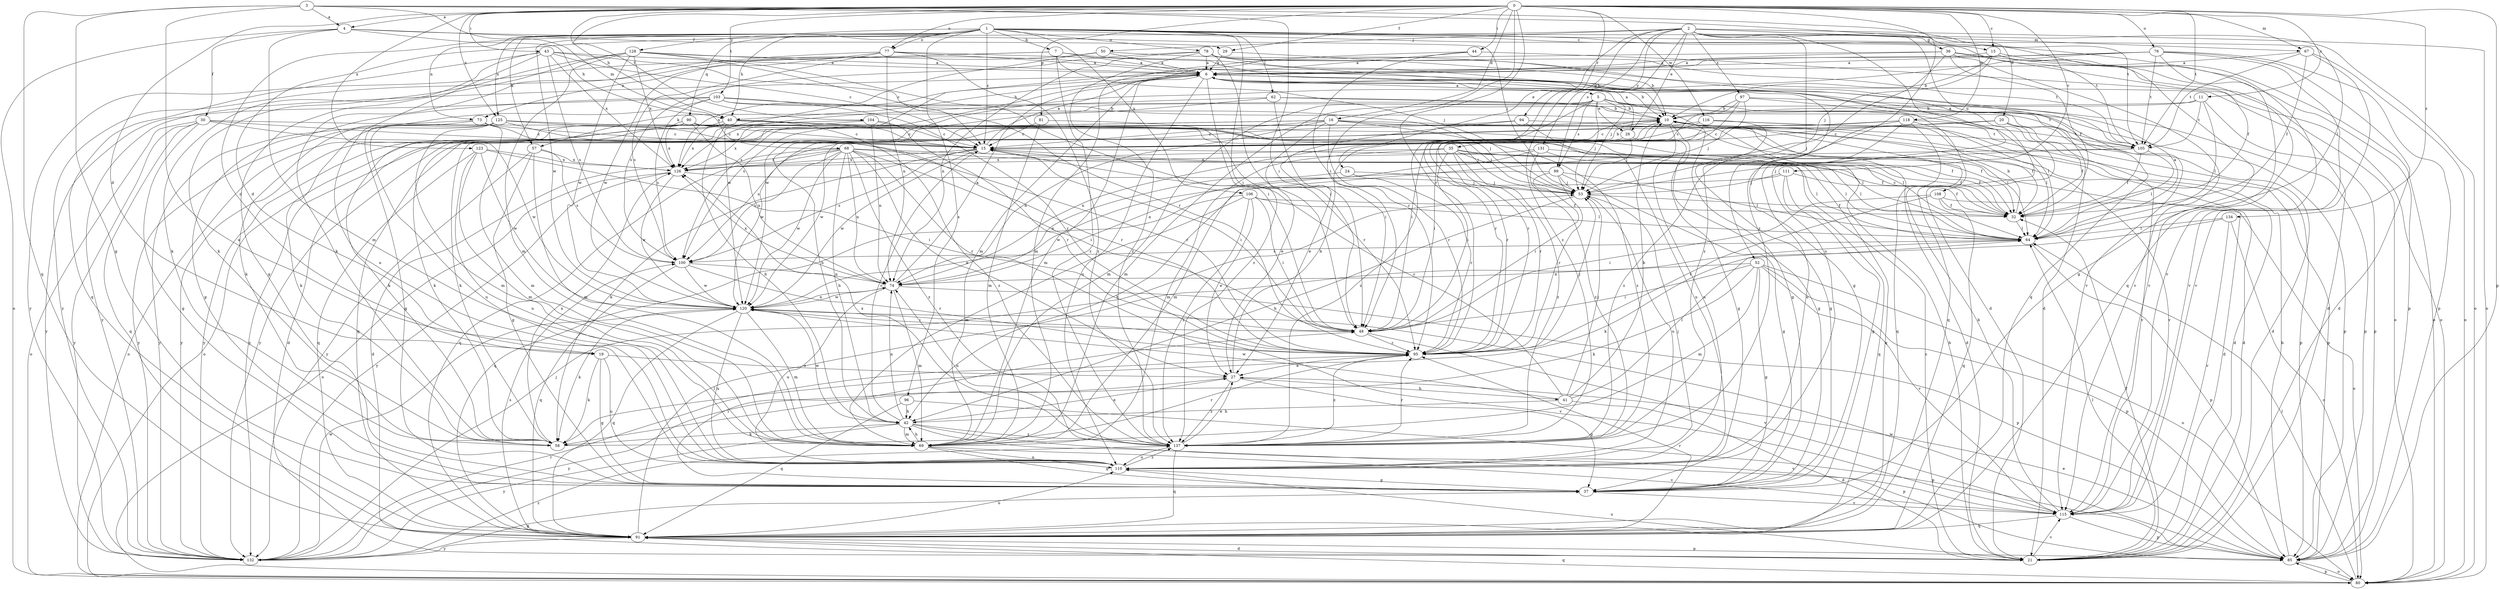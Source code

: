 strict digraph  {
0;
1;
2;
3;
4;
5;
6;
7;
10;
11;
13;
15;
16;
19;
20;
21;
24;
26;
27;
29;
30;
32;
35;
36;
37;
40;
41;
42;
43;
44;
48;
50;
52;
53;
57;
58;
62;
64;
67;
68;
69;
73;
74;
76;
77;
78;
80;
81;
85;
90;
91;
94;
95;
96;
97;
99;
100;
103;
104;
105;
106;
108;
110;
111;
115;
116;
118;
120;
123;
125;
126;
128;
131;
132;
134;
137;
0 -> 4  [label=a];
0 -> 11  [label=c];
0 -> 13  [label=c];
0 -> 16  [label=d];
0 -> 19  [label=d];
0 -> 29  [label=f];
0 -> 40  [label=h];
0 -> 43  [label=i];
0 -> 44  [label=i];
0 -> 48  [label=i];
0 -> 67  [label=m];
0 -> 76  [label=o];
0 -> 77  [label=o];
0 -> 81  [label=p];
0 -> 85  [label=p];
0 -> 94  [label=r];
0 -> 95  [label=r];
0 -> 103  [label=t];
0 -> 104  [label=t];
0 -> 105  [label=t];
0 -> 111  [label=v];
0 -> 116  [label=w];
0 -> 118  [label=w];
0 -> 123  [label=x];
0 -> 125  [label=x];
0 -> 134  [label=z];
0 -> 137  [label=z];
1 -> 7  [label=b];
1 -> 13  [label=c];
1 -> 15  [label=c];
1 -> 19  [label=d];
1 -> 40  [label=h];
1 -> 48  [label=i];
1 -> 57  [label=k];
1 -> 62  [label=l];
1 -> 64  [label=l];
1 -> 73  [label=n];
1 -> 77  [label=o];
1 -> 78  [label=o];
1 -> 80  [label=o];
1 -> 90  [label=q];
1 -> 96  [label=s];
1 -> 105  [label=t];
1 -> 106  [label=u];
1 -> 115  [label=v];
1 -> 120  [label=w];
1 -> 125  [label=x];
1 -> 128  [label=y];
2 -> 19  [label=d];
2 -> 24  [label=e];
2 -> 26  [label=e];
2 -> 35  [label=g];
2 -> 36  [label=g];
2 -> 50  [label=j];
2 -> 52  [label=j];
2 -> 67  [label=m];
2 -> 80  [label=o];
2 -> 91  [label=q];
2 -> 97  [label=s];
2 -> 99  [label=s];
2 -> 108  [label=u];
2 -> 110  [label=u];
2 -> 131  [label=y];
2 -> 137  [label=z];
3 -> 4  [label=a];
3 -> 20  [label=d];
3 -> 37  [label=g];
3 -> 48  [label=i];
3 -> 68  [label=m];
3 -> 91  [label=q];
3 -> 105  [label=t];
3 -> 110  [label=u];
4 -> 29  [label=f];
4 -> 30  [label=f];
4 -> 40  [label=h];
4 -> 53  [label=j];
4 -> 69  [label=m];
4 -> 80  [label=o];
5 -> 10  [label=b];
5 -> 21  [label=d];
5 -> 26  [label=e];
5 -> 37  [label=g];
5 -> 53  [label=j];
5 -> 57  [label=k];
5 -> 64  [label=l];
5 -> 69  [label=m];
5 -> 95  [label=r];
5 -> 99  [label=s];
6 -> 5  [label=a];
6 -> 10  [label=b];
6 -> 37  [label=g];
6 -> 40  [label=h];
6 -> 53  [label=j];
6 -> 69  [label=m];
6 -> 100  [label=s];
6 -> 110  [label=u];
6 -> 126  [label=x];
6 -> 132  [label=y];
6 -> 137  [label=z];
7 -> 6  [label=a];
7 -> 10  [label=b];
7 -> 53  [label=j];
7 -> 73  [label=n];
7 -> 132  [label=y];
7 -> 137  [label=z];
10 -> 15  [label=c];
10 -> 21  [label=d];
10 -> 37  [label=g];
10 -> 58  [label=k];
10 -> 91  [label=q];
10 -> 105  [label=t];
10 -> 110  [label=u];
10 -> 132  [label=y];
10 -> 137  [label=z];
11 -> 10  [label=b];
11 -> 64  [label=l];
11 -> 69  [label=m];
11 -> 85  [label=p];
11 -> 105  [label=t];
13 -> 6  [label=a];
13 -> 10  [label=b];
13 -> 53  [label=j];
13 -> 80  [label=o];
13 -> 85  [label=p];
13 -> 115  [label=v];
15 -> 6  [label=a];
15 -> 10  [label=b];
15 -> 48  [label=i];
15 -> 58  [label=k];
15 -> 64  [label=l];
15 -> 100  [label=s];
15 -> 120  [label=w];
15 -> 126  [label=x];
16 -> 15  [label=c];
16 -> 21  [label=d];
16 -> 27  [label=e];
16 -> 58  [label=k];
16 -> 64  [label=l];
16 -> 74  [label=n];
16 -> 95  [label=r];
16 -> 115  [label=v];
16 -> 132  [label=y];
16 -> 137  [label=z];
19 -> 27  [label=e];
19 -> 37  [label=g];
19 -> 58  [label=k];
19 -> 110  [label=u];
20 -> 15  [label=c];
20 -> 32  [label=f];
20 -> 85  [label=p];
20 -> 115  [label=v];
20 -> 120  [label=w];
21 -> 10  [label=b];
21 -> 15  [label=c];
21 -> 32  [label=f];
21 -> 64  [label=l];
21 -> 110  [label=u];
21 -> 115  [label=v];
24 -> 53  [label=j];
24 -> 74  [label=n];
24 -> 95  [label=r];
26 -> 6  [label=a];
26 -> 37  [label=g];
26 -> 53  [label=j];
26 -> 74  [label=n];
27 -> 10  [label=b];
27 -> 37  [label=g];
27 -> 41  [label=h];
27 -> 132  [label=y];
27 -> 137  [label=z];
29 -> 6  [label=a];
29 -> 10  [label=b];
30 -> 15  [label=c];
30 -> 32  [label=f];
30 -> 37  [label=g];
30 -> 80  [label=o];
30 -> 91  [label=q];
30 -> 120  [label=w];
30 -> 132  [label=y];
32 -> 10  [label=b];
32 -> 15  [label=c];
32 -> 64  [label=l];
35 -> 21  [label=d];
35 -> 32  [label=f];
35 -> 48  [label=i];
35 -> 64  [label=l];
35 -> 69  [label=m];
35 -> 95  [label=r];
35 -> 126  [label=x];
35 -> 137  [label=z];
36 -> 6  [label=a];
36 -> 32  [label=f];
36 -> 69  [label=m];
36 -> 80  [label=o];
36 -> 91  [label=q];
36 -> 115  [label=v];
36 -> 137  [label=z];
37 -> 48  [label=i];
37 -> 115  [label=v];
40 -> 15  [label=c];
40 -> 21  [label=d];
40 -> 32  [label=f];
40 -> 42  [label=h];
40 -> 126  [label=x];
40 -> 132  [label=y];
40 -> 137  [label=z];
41 -> 10  [label=b];
41 -> 15  [label=c];
41 -> 21  [label=d];
41 -> 42  [label=h];
41 -> 53  [label=j];
41 -> 64  [label=l];
41 -> 120  [label=w];
42 -> 15  [label=c];
42 -> 27  [label=e];
42 -> 58  [label=k];
42 -> 69  [label=m];
42 -> 74  [label=n];
42 -> 85  [label=p];
42 -> 115  [label=v];
42 -> 120  [label=w];
42 -> 132  [label=y];
42 -> 137  [label=z];
43 -> 6  [label=a];
43 -> 15  [label=c];
43 -> 58  [label=k];
43 -> 91  [label=q];
43 -> 95  [label=r];
43 -> 100  [label=s];
43 -> 110  [label=u];
43 -> 126  [label=x];
44 -> 6  [label=a];
44 -> 69  [label=m];
44 -> 80  [label=o];
44 -> 95  [label=r];
48 -> 95  [label=r];
48 -> 115  [label=v];
50 -> 6  [label=a];
50 -> 21  [label=d];
50 -> 120  [label=w];
50 -> 132  [label=y];
52 -> 37  [label=g];
52 -> 48  [label=i];
52 -> 58  [label=k];
52 -> 69  [label=m];
52 -> 74  [label=n];
52 -> 80  [label=o];
52 -> 85  [label=p];
52 -> 115  [label=v];
53 -> 32  [label=f];
53 -> 42  [label=h];
53 -> 110  [label=u];
57 -> 37  [label=g];
57 -> 69  [label=m];
57 -> 100  [label=s];
57 -> 126  [label=x];
57 -> 132  [label=y];
58 -> 95  [label=r];
58 -> 126  [label=x];
62 -> 10  [label=b];
62 -> 42  [label=h];
62 -> 48  [label=i];
62 -> 85  [label=p];
62 -> 126  [label=x];
64 -> 6  [label=a];
64 -> 85  [label=p];
64 -> 100  [label=s];
67 -> 6  [label=a];
67 -> 32  [label=f];
67 -> 80  [label=o];
67 -> 105  [label=t];
67 -> 115  [label=v];
68 -> 21  [label=d];
68 -> 27  [label=e];
68 -> 32  [label=f];
68 -> 42  [label=h];
68 -> 48  [label=i];
68 -> 64  [label=l];
68 -> 74  [label=n];
68 -> 91  [label=q];
68 -> 95  [label=r];
68 -> 100  [label=s];
68 -> 120  [label=w];
68 -> 126  [label=x];
68 -> 137  [label=z];
69 -> 37  [label=g];
69 -> 42  [label=h];
69 -> 110  [label=u];
69 -> 115  [label=v];
73 -> 15  [label=c];
73 -> 37  [label=g];
73 -> 69  [label=m];
73 -> 95  [label=r];
73 -> 132  [label=y];
74 -> 6  [label=a];
74 -> 69  [label=m];
74 -> 85  [label=p];
74 -> 110  [label=u];
74 -> 120  [label=w];
74 -> 126  [label=x];
76 -> 6  [label=a];
76 -> 21  [label=d];
76 -> 37  [label=g];
76 -> 85  [label=p];
76 -> 100  [label=s];
76 -> 105  [label=t];
76 -> 115  [label=v];
76 -> 120  [label=w];
77 -> 6  [label=a];
77 -> 21  [label=d];
77 -> 58  [label=k];
77 -> 74  [label=n];
77 -> 100  [label=s];
77 -> 120  [label=w];
77 -> 137  [label=z];
78 -> 6  [label=a];
78 -> 21  [label=d];
78 -> 48  [label=i];
78 -> 74  [label=n];
78 -> 100  [label=s];
78 -> 105  [label=t];
78 -> 115  [label=v];
78 -> 137  [label=z];
80 -> 64  [label=l];
80 -> 85  [label=p];
80 -> 91  [label=q];
81 -> 15  [label=c];
81 -> 69  [label=m];
81 -> 95  [label=r];
85 -> 10  [label=b];
85 -> 27  [label=e];
85 -> 80  [label=o];
85 -> 120  [label=w];
90 -> 15  [label=c];
90 -> 53  [label=j];
90 -> 58  [label=k];
90 -> 64  [label=l];
90 -> 74  [label=n];
90 -> 80  [label=o];
90 -> 126  [label=x];
90 -> 132  [label=y];
91 -> 21  [label=d];
91 -> 64  [label=l];
91 -> 85  [label=p];
91 -> 95  [label=r];
91 -> 100  [label=s];
91 -> 110  [label=u];
91 -> 132  [label=y];
94 -> 27  [label=e];
94 -> 100  [label=s];
94 -> 105  [label=t];
94 -> 110  [label=u];
95 -> 27  [label=e];
95 -> 53  [label=j];
95 -> 137  [label=z];
96 -> 42  [label=h];
96 -> 85  [label=p];
96 -> 91  [label=q];
97 -> 10  [label=b];
97 -> 48  [label=i];
97 -> 53  [label=j];
97 -> 85  [label=p];
97 -> 91  [label=q];
97 -> 95  [label=r];
99 -> 37  [label=g];
99 -> 48  [label=i];
99 -> 53  [label=j];
99 -> 64  [label=l];
99 -> 95  [label=r];
99 -> 120  [label=w];
100 -> 74  [label=n];
100 -> 91  [label=q];
100 -> 95  [label=r];
100 -> 120  [label=w];
103 -> 10  [label=b];
103 -> 37  [label=g];
103 -> 53  [label=j];
103 -> 58  [label=k];
103 -> 95  [label=r];
103 -> 100  [label=s];
103 -> 105  [label=t];
103 -> 132  [label=y];
104 -> 15  [label=c];
104 -> 74  [label=n];
104 -> 80  [label=o];
104 -> 95  [label=r];
104 -> 126  [label=x];
105 -> 6  [label=a];
105 -> 32  [label=f];
105 -> 53  [label=j];
105 -> 64  [label=l];
105 -> 69  [label=m];
106 -> 27  [label=e];
106 -> 32  [label=f];
106 -> 48  [label=i];
106 -> 64  [label=l];
106 -> 69  [label=m];
106 -> 91  [label=q];
106 -> 137  [label=z];
108 -> 32  [label=f];
108 -> 48  [label=i];
108 -> 80  [label=o];
108 -> 91  [label=q];
108 -> 95  [label=r];
110 -> 37  [label=g];
110 -> 53  [label=j];
110 -> 137  [label=z];
111 -> 32  [label=f];
111 -> 37  [label=g];
111 -> 42  [label=h];
111 -> 53  [label=j];
111 -> 91  [label=q];
115 -> 10  [label=b];
115 -> 85  [label=p];
115 -> 91  [label=q];
116 -> 15  [label=c];
116 -> 21  [label=d];
116 -> 32  [label=f];
116 -> 37  [label=g];
116 -> 95  [label=r];
116 -> 120  [label=w];
118 -> 15  [label=c];
118 -> 48  [label=i];
118 -> 64  [label=l];
118 -> 85  [label=p];
118 -> 91  [label=q];
118 -> 110  [label=u];
118 -> 137  [label=z];
120 -> 48  [label=i];
120 -> 58  [label=k];
120 -> 69  [label=m];
120 -> 74  [label=n];
120 -> 91  [label=q];
120 -> 110  [label=u];
120 -> 115  [label=v];
123 -> 48  [label=i];
123 -> 69  [label=m];
123 -> 91  [label=q];
123 -> 110  [label=u];
123 -> 120  [label=w];
123 -> 126  [label=x];
125 -> 15  [label=c];
125 -> 53  [label=j];
125 -> 58  [label=k];
125 -> 64  [label=l];
125 -> 69  [label=m];
125 -> 95  [label=r];
125 -> 110  [label=u];
125 -> 132  [label=y];
126 -> 53  [label=j];
126 -> 80  [label=o];
126 -> 120  [label=w];
126 -> 132  [label=y];
128 -> 6  [label=a];
128 -> 15  [label=c];
128 -> 32  [label=f];
128 -> 37  [label=g];
128 -> 48  [label=i];
128 -> 58  [label=k];
128 -> 69  [label=m];
128 -> 120  [label=w];
128 -> 126  [label=x];
131 -> 32  [label=f];
131 -> 74  [label=n];
131 -> 91  [label=q];
131 -> 126  [label=x];
131 -> 137  [label=z];
132 -> 37  [label=g];
132 -> 53  [label=j];
132 -> 95  [label=r];
132 -> 120  [label=w];
132 -> 137  [label=z];
134 -> 58  [label=k];
134 -> 64  [label=l];
134 -> 80  [label=o];
134 -> 115  [label=v];
137 -> 27  [label=e];
137 -> 74  [label=n];
137 -> 91  [label=q];
137 -> 95  [label=r];
137 -> 110  [label=u];
137 -> 126  [label=x];
}
